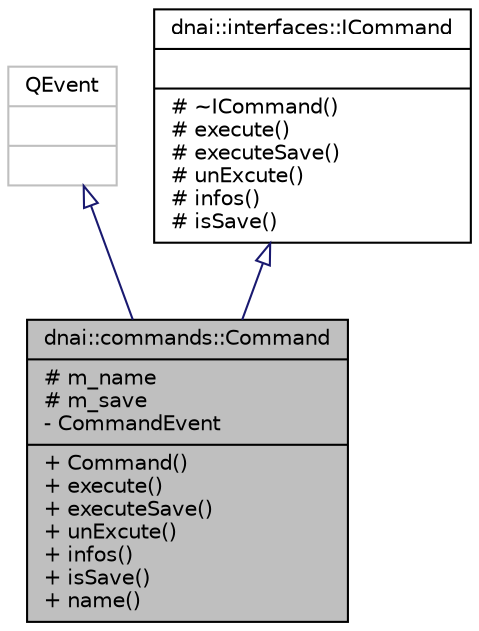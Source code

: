 digraph "dnai::commands::Command"
{
  edge [fontname="Helvetica",fontsize="10",labelfontname="Helvetica",labelfontsize="10"];
  node [fontname="Helvetica",fontsize="10",shape=record];
  Node1 [label="{dnai::commands::Command\n|# m_name\l# m_save\l- CommandEvent\l|+ Command()\l+ execute()\l+ executeSave()\l+ unExcute()\l+ infos()\l+ isSave()\l+ name()\l}",height=0.2,width=0.4,color="black", fillcolor="grey75", style="filled", fontcolor="black"];
  Node2 -> Node1 [dir="back",color="midnightblue",fontsize="10",style="solid",arrowtail="onormal",fontname="Helvetica"];
  Node2 [label="{QEvent\n||}",height=0.2,width=0.4,color="grey75", fillcolor="white", style="filled"];
  Node3 -> Node1 [dir="back",color="midnightblue",fontsize="10",style="solid",arrowtail="onormal",fontname="Helvetica"];
  Node3 [label="{dnai::interfaces::ICommand\n||# ~ICommand()\l# execute()\l# executeSave()\l# unExcute()\l# infos()\l# isSave()\l}",height=0.2,width=0.4,color="black", fillcolor="white", style="filled",URL="$classdnai_1_1interfaces_1_1_i_command.html"];
}
